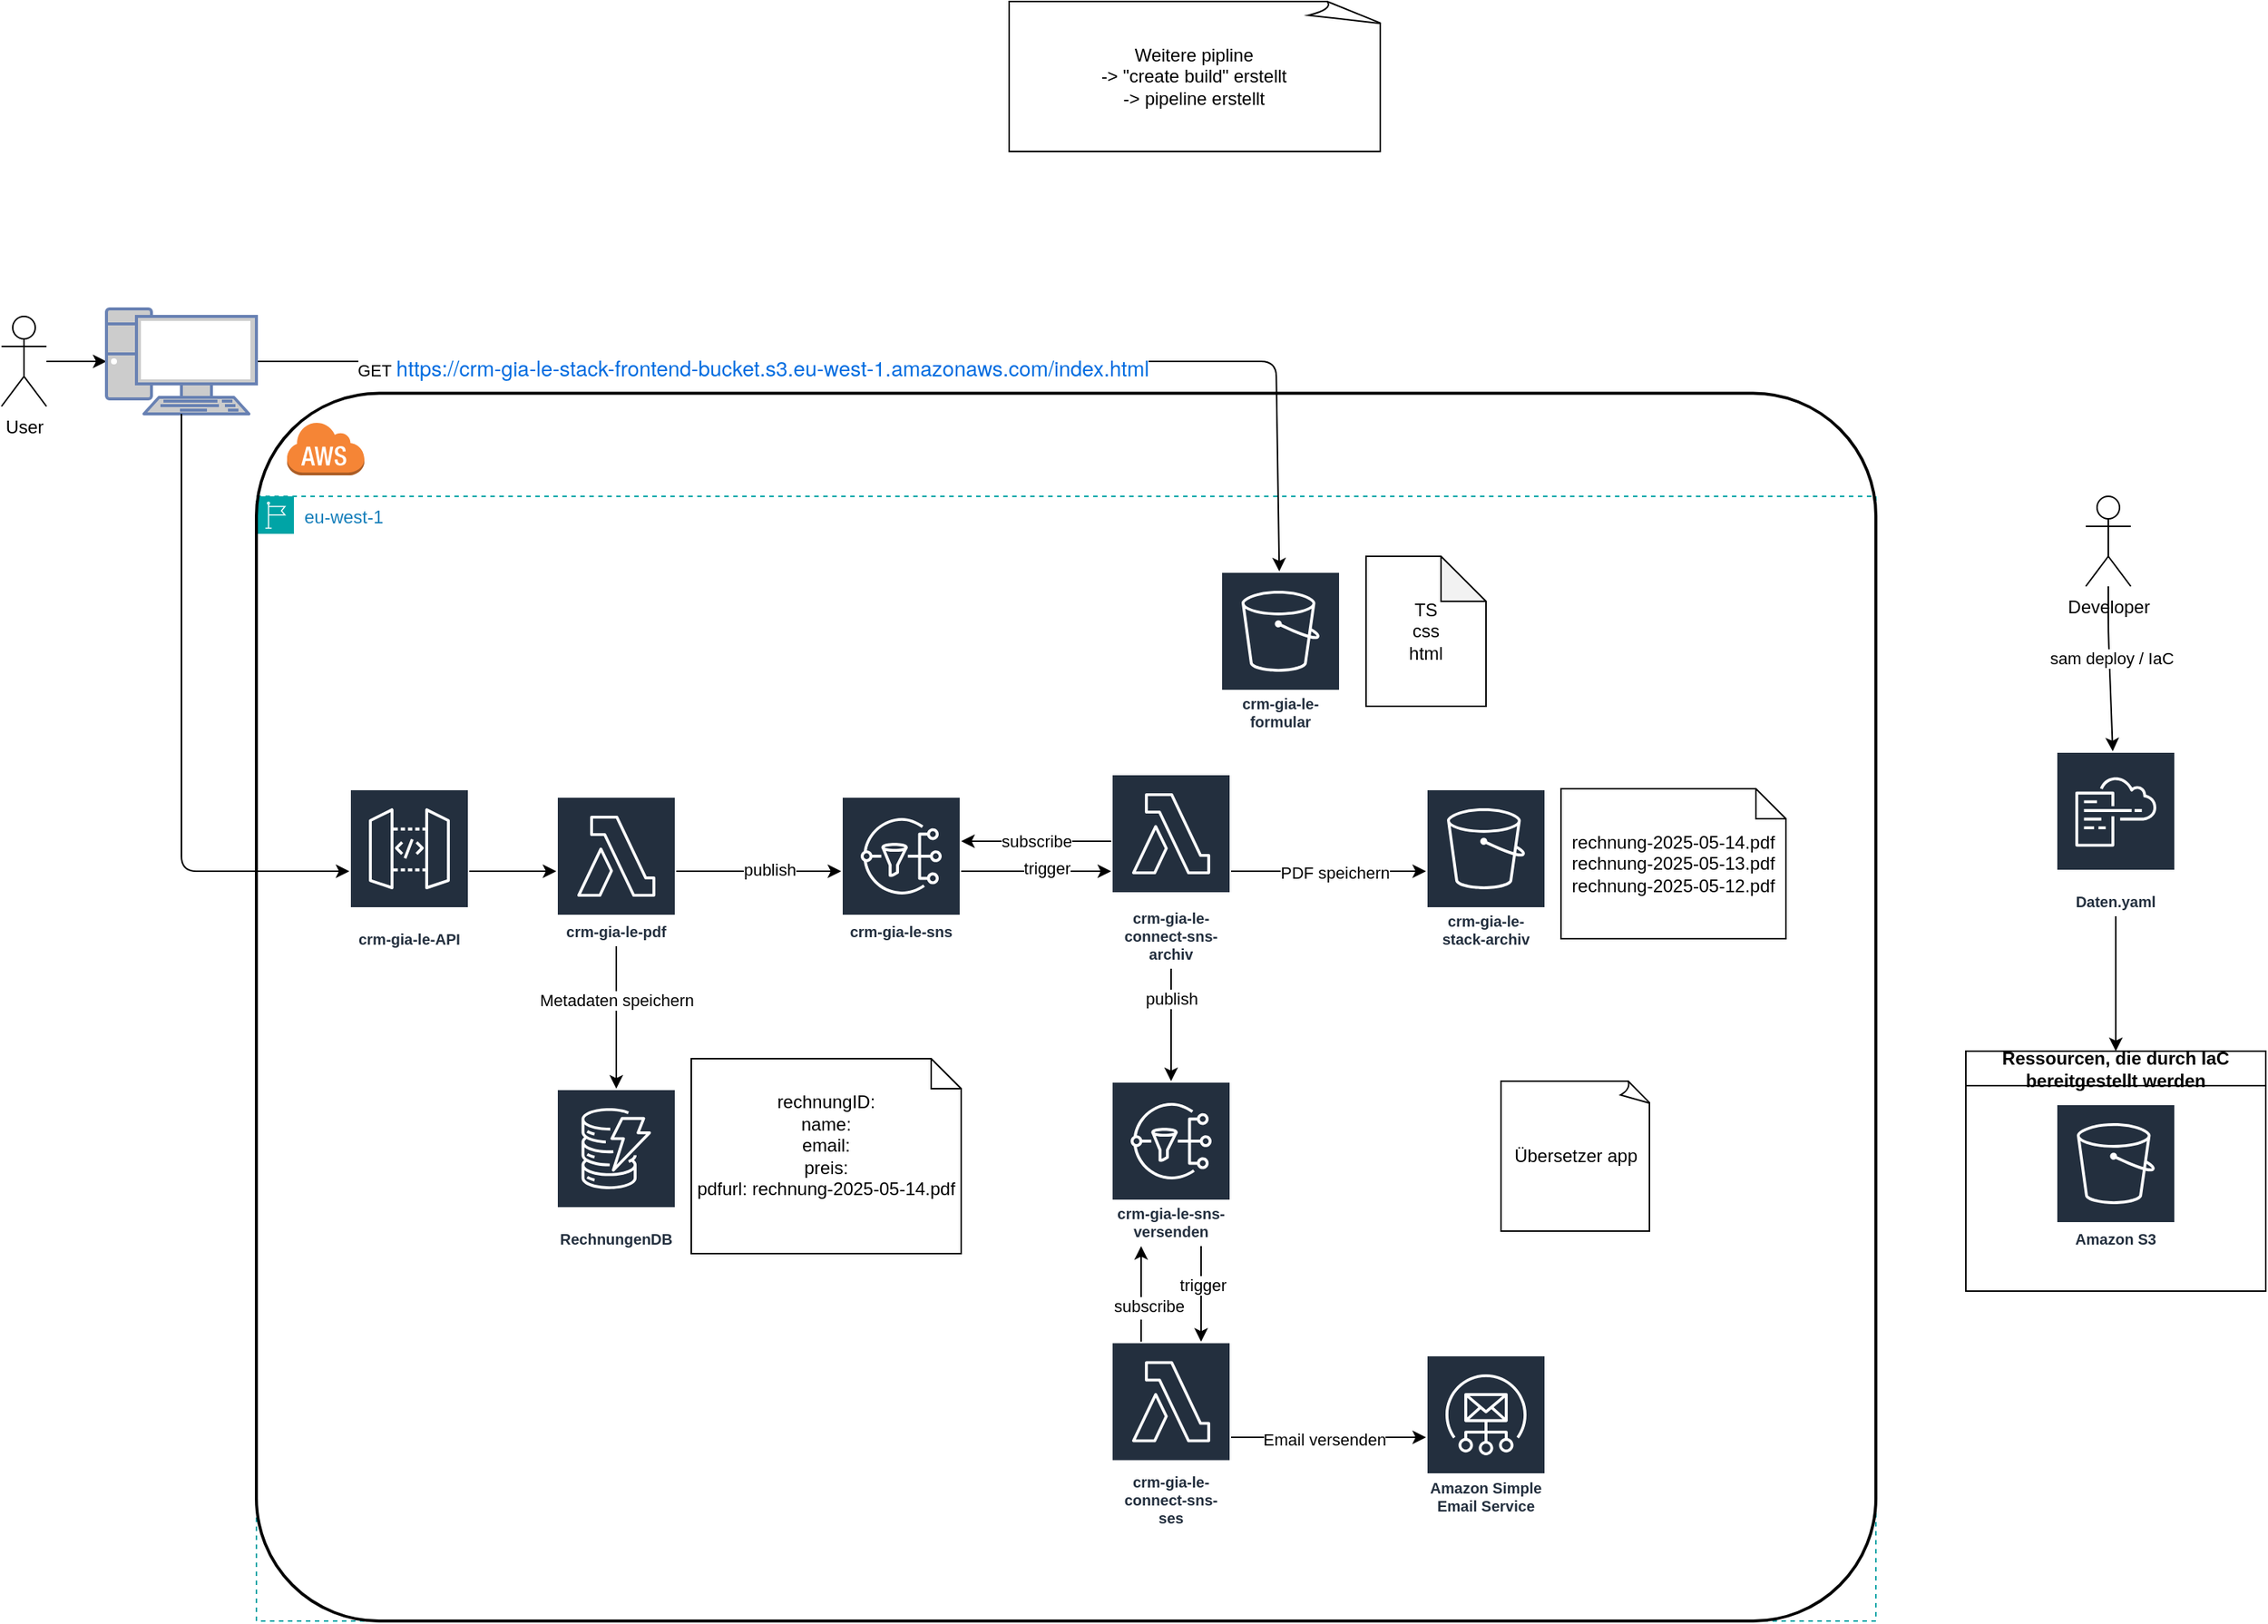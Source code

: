 <mxfile version="22.1.22" type="embed">
  <diagram name="Seite-1" id="vdwy2ADWtqlWa-Q7clY7">
    <mxGraphModel dx="1092" dy="2153" grid="1" gridSize="10" guides="1" tooltips="1" connect="1" arrows="1" fold="1" page="1" pageScale="1" pageWidth="827" pageHeight="1169" math="0" shadow="0">
      <root>
        <mxCell id="0" />
        <mxCell id="1" parent="0" />
        <mxCell id="125" value="eu-west-1" style="points=[[0,0],[0.25,0],[0.5,0],[0.75,0],[1,0],[1,0.25],[1,0.5],[1,0.75],[1,1],[0.75,1],[0.5,1],[0.25,1],[0,1],[0,0.75],[0,0.5],[0,0.25]];outlineConnect=0;gradientColor=none;html=1;whiteSpace=wrap;fontSize=12;fontStyle=0;container=1;pointerEvents=0;collapsible=0;recursiveResize=0;shape=mxgraph.aws4.group;grIcon=mxgraph.aws4.group_region;strokeColor=#00A4A6;fillColor=none;verticalAlign=top;align=left;spacingLeft=30;fontColor=#147EBA;dashed=1;" parent="1" vertex="1">
          <mxGeometry x="220" y="160" width="1080" height="750" as="geometry" />
        </mxCell>
        <mxCell id="126" value="" style="rounded=1;arcSize=10;dashed=0;fillColor=none;gradientColor=none;strokeWidth=2;" parent="125" vertex="1">
          <mxGeometry y="-68.75" width="1080" height="818.75" as="geometry" />
        </mxCell>
        <mxCell id="70" value="TS&lt;br&gt;css&lt;br&gt;html" style="shape=note;whiteSpace=wrap;html=1;backgroundOutline=1;darkOpacity=0.05;" parent="125" vertex="1">
          <mxGeometry x="740" y="40" width="80" height="100" as="geometry" />
        </mxCell>
        <mxCell id="JgduJuPoJpBLt58f9y2H-12" value="crm-gia-le-API" style="sketch=0;outlineConnect=0;fontColor=#232F3E;gradientColor=none;strokeColor=#ffffff;fillColor=#232F3E;dashed=0;verticalLabelPosition=middle;verticalAlign=bottom;align=center;html=1;whiteSpace=wrap;fontSize=10;fontStyle=1;spacing=3;shape=mxgraph.aws4.productIcon;prIcon=mxgraph.aws4.api_gateway;" parent="125" vertex="1">
          <mxGeometry x="62" y="195" width="80" height="110" as="geometry" />
        </mxCell>
        <mxCell id="JgduJuPoJpBLt58f9y2H-20" style="edgeStyle=orthogonalEdgeStyle;rounded=0;orthogonalLoop=1;jettySize=auto;html=1;" parent="125" source="JgduJuPoJpBLt58f9y2H-12" target="JgduJuPoJpBLt58f9y2H-10" edge="1">
          <mxGeometry relative="1" as="geometry">
            <mxPoint x="446" y="240" as="targetPoint" />
          </mxGeometry>
        </mxCell>
        <mxCell id="118" style="edgeStyle=orthogonalEdgeStyle;rounded=0;orthogonalLoop=1;jettySize=auto;html=1;" parent="125" source="JgduJuPoJpBLt58f9y2H-10" target="JgduJuPoJpBLt58f9y2H-31" edge="1">
          <mxGeometry relative="1" as="geometry" />
        </mxCell>
        <mxCell id="119" value="publish" style="edgeLabel;html=1;align=center;verticalAlign=middle;resizable=0;points=[];" parent="118" vertex="1" connectable="0">
          <mxGeometry x="0.127" y="1" relative="1" as="geometry">
            <mxPoint as="offset" />
          </mxGeometry>
        </mxCell>
        <mxCell id="140" style="edgeStyle=orthogonalEdgeStyle;rounded=0;orthogonalLoop=1;jettySize=auto;html=1;" edge="1" parent="125" source="JgduJuPoJpBLt58f9y2H-31" target="71">
          <mxGeometry relative="1" as="geometry" />
        </mxCell>
        <mxCell id="141" value="trigger" style="edgeLabel;html=1;align=center;verticalAlign=middle;resizable=0;points=[];" vertex="1" connectable="0" parent="140">
          <mxGeometry x="0.132" y="2" relative="1" as="geometry">
            <mxPoint as="offset" />
          </mxGeometry>
        </mxCell>
        <mxCell id="JgduJuPoJpBLt58f9y2H-31" value="crm-gia-le-sns" style="sketch=0;outlineConnect=0;fontColor=#232F3E;gradientColor=none;strokeColor=#ffffff;fillColor=#232F3E;dashed=0;verticalLabelPosition=middle;verticalAlign=bottom;align=center;html=1;whiteSpace=wrap;fontSize=10;fontStyle=1;spacing=3;shape=mxgraph.aws4.productIcon;prIcon=mxgraph.aws4.sns;" parent="125" vertex="1">
          <mxGeometry x="390" y="200" width="80" height="100" as="geometry" />
        </mxCell>
        <mxCell id="135" style="edgeStyle=orthogonalEdgeStyle;rounded=0;orthogonalLoop=1;jettySize=auto;html=1;" edge="1" parent="125" source="71" target="JgduJuPoJpBLt58f9y2H-31">
          <mxGeometry relative="1" as="geometry">
            <Array as="points">
              <mxPoint x="560" y="230" />
              <mxPoint x="560" y="230" />
            </Array>
          </mxGeometry>
        </mxCell>
        <mxCell id="136" value="subscribe" style="edgeLabel;html=1;align=center;verticalAlign=middle;resizable=0;points=[];" vertex="1" connectable="0" parent="135">
          <mxGeometry relative="1" as="geometry">
            <mxPoint as="offset" />
          </mxGeometry>
        </mxCell>
        <mxCell id="71" value="crm-gia-le-connect-sns-archiv" style="sketch=0;outlineConnect=0;fontColor=#232F3E;gradientColor=none;strokeColor=#ffffff;fillColor=#232F3E;dashed=0;verticalLabelPosition=middle;verticalAlign=bottom;align=center;html=1;whiteSpace=wrap;fontSize=10;fontStyle=1;spacing=3;shape=mxgraph.aws4.productIcon;prIcon=mxgraph.aws4.lambda;" parent="125" vertex="1">
          <mxGeometry x="570" y="185" width="80" height="130" as="geometry" />
        </mxCell>
        <mxCell id="108" style="edgeStyle=orthogonalEdgeStyle;rounded=0;orthogonalLoop=1;jettySize=auto;html=1;" parent="125" source="71" target="JgduJuPoJpBLt58f9y2H-24" edge="1">
          <mxGeometry relative="1" as="geometry" />
        </mxCell>
        <mxCell id="133" value="PDF speichern" style="edgeLabel;html=1;align=center;verticalAlign=middle;resizable=0;points=[];" vertex="1" connectable="0" parent="108">
          <mxGeometry x="0.063" y="-1" relative="1" as="geometry">
            <mxPoint as="offset" />
          </mxGeometry>
        </mxCell>
        <mxCell id="JgduJuPoJpBLt58f9y2H-24" value="crm-gia-le-stack-archiv" style="sketch=0;outlineConnect=0;fontColor=#232F3E;gradientColor=none;strokeColor=#ffffff;fillColor=#232F3E;dashed=0;verticalLabelPosition=middle;verticalAlign=bottom;align=center;html=1;whiteSpace=wrap;fontSize=10;fontStyle=1;spacing=3;shape=mxgraph.aws4.productIcon;prIcon=mxgraph.aws4.s3;" parent="125" vertex="1">
          <mxGeometry x="780" y="195" width="80" height="110" as="geometry" />
        </mxCell>
        <mxCell id="68" value="rechnung-2025-05-14.pdf&lt;div&gt;&lt;span style=&quot;color: rgb(0, 0, 0);&quot;&gt;rechnung-2025-05-13.pdf&lt;/span&gt;&lt;/div&gt;&lt;div&gt;&lt;span style=&quot;color: rgb(0, 0, 0);&quot;&gt;rechnung-2025-05-12.pdf&lt;/span&gt;&lt;span style=&quot;color: rgb(0, 0, 0);&quot;&gt;&lt;/span&gt;&lt;/div&gt;" style="shape=note;size=20;whiteSpace=wrap;html=1;" parent="125" vertex="1">
          <mxGeometry x="870" y="195" width="150" height="100" as="geometry" />
        </mxCell>
        <mxCell id="110" style="edgeStyle=orthogonalEdgeStyle;rounded=0;orthogonalLoop=1;jettySize=auto;html=1;" parent="125" source="71" target="101" edge="1">
          <mxGeometry relative="1" as="geometry" />
        </mxCell>
        <mxCell id="113" value="publish" style="edgeLabel;html=1;align=center;verticalAlign=middle;resizable=0;points=[];" parent="110" vertex="1" connectable="0">
          <mxGeometry x="-0.463" relative="1" as="geometry">
            <mxPoint as="offset" />
          </mxGeometry>
        </mxCell>
        <mxCell id="77" value="Übersetzer app" style="whiteSpace=wrap;html=1;shape=mxgraph.basic.document" parent="125" vertex="1">
          <mxGeometry x="830" y="390" width="100" height="100" as="geometry" />
        </mxCell>
        <mxCell id="142" style="edgeStyle=orthogonalEdgeStyle;rounded=0;orthogonalLoop=1;jettySize=auto;html=1;" edge="1" parent="125" source="101" target="JgduJuPoJpBLt58f9y2H-32">
          <mxGeometry relative="1" as="geometry">
            <Array as="points">
              <mxPoint x="630" y="550" />
              <mxPoint x="630" y="550" />
            </Array>
          </mxGeometry>
        </mxCell>
        <mxCell id="143" value="trigger" style="edgeLabel;html=1;align=center;verticalAlign=middle;resizable=0;points=[];" vertex="1" connectable="0" parent="142">
          <mxGeometry x="-0.182" y="1" relative="1" as="geometry">
            <mxPoint as="offset" />
          </mxGeometry>
        </mxCell>
        <mxCell id="101" value="crm-gia-le-sns-versenden" style="sketch=0;outlineConnect=0;fontColor=#232F3E;gradientColor=none;strokeColor=#ffffff;fillColor=#232F3E;dashed=0;verticalLabelPosition=middle;verticalAlign=bottom;align=center;html=1;whiteSpace=wrap;fontSize=10;fontStyle=1;spacing=3;shape=mxgraph.aws4.productIcon;prIcon=mxgraph.aws4.sns;" parent="125" vertex="1">
          <mxGeometry x="570" y="390" width="80" height="110" as="geometry" />
        </mxCell>
        <mxCell id="137" style="edgeStyle=orthogonalEdgeStyle;rounded=0;orthogonalLoop=1;jettySize=auto;html=1;" edge="1" parent="125">
          <mxGeometry relative="1" as="geometry">
            <mxPoint x="590" y="572.5" as="sourcePoint" />
            <mxPoint x="590" y="500" as="targetPoint" />
            <Array as="points">
              <mxPoint x="590" y="540" />
              <mxPoint x="590" y="540" />
            </Array>
          </mxGeometry>
        </mxCell>
        <mxCell id="138" value="Text" style="edgeLabel;html=1;align=center;verticalAlign=middle;resizable=0;points=[];" vertex="1" connectable="0" parent="137">
          <mxGeometry x="-0.16" relative="1" as="geometry">
            <mxPoint as="offset" />
          </mxGeometry>
        </mxCell>
        <mxCell id="139" value="subscribe" style="edgeLabel;html=1;align=center;verticalAlign=middle;resizable=0;points=[];" vertex="1" connectable="0" parent="137">
          <mxGeometry x="-0.096" y="-5" relative="1" as="geometry">
            <mxPoint as="offset" />
          </mxGeometry>
        </mxCell>
        <mxCell id="JgduJuPoJpBLt58f9y2H-32" value="crm-gia-le-connect-sns-ses" style="sketch=0;outlineConnect=0;fontColor=#232F3E;gradientColor=none;strokeColor=#ffffff;fillColor=#232F3E;dashed=0;verticalLabelPosition=middle;verticalAlign=bottom;align=center;html=1;whiteSpace=wrap;fontSize=10;fontStyle=1;spacing=3;shape=mxgraph.aws4.productIcon;prIcon=mxgraph.aws4.lambda;" parent="125" vertex="1">
          <mxGeometry x="570" y="563.75" width="80" height="127.5" as="geometry" />
        </mxCell>
        <mxCell id="JgduJuPoJpBLt58f9y2H-49" value="Amazon Simple Email Service" style="sketch=0;outlineConnect=0;fontColor=#232F3E;gradientColor=none;strokeColor=#ffffff;fillColor=#232F3E;dashed=0;verticalLabelPosition=middle;verticalAlign=bottom;align=center;html=1;whiteSpace=wrap;fontSize=10;fontStyle=1;spacing=3;shape=mxgraph.aws4.productIcon;prIcon=mxgraph.aws4.simple_email_service;" parent="125" vertex="1">
          <mxGeometry x="780" y="572.5" width="80" height="110" as="geometry" />
        </mxCell>
        <mxCell id="112" style="edgeStyle=orthogonalEdgeStyle;rounded=0;orthogonalLoop=1;jettySize=auto;html=1;" parent="125" source="JgduJuPoJpBLt58f9y2H-32" target="JgduJuPoJpBLt58f9y2H-49" edge="1">
          <mxGeometry relative="1" as="geometry" />
        </mxCell>
        <mxCell id="134" value="Email versenden" style="edgeLabel;html=1;align=center;verticalAlign=middle;resizable=0;points=[];" vertex="1" connectable="0" parent="112">
          <mxGeometry x="-0.055" y="-1" relative="1" as="geometry">
            <mxPoint as="offset" />
          </mxGeometry>
        </mxCell>
        <mxCell id="69" value="&lt;div&gt;rechnungID:&lt;/div&gt;&lt;div&gt;name:&lt;/div&gt;&lt;div&gt;email:&lt;/div&gt;&lt;div&gt;preis:&lt;/div&gt;&lt;div&gt;pdfurl:&amp;nbsp;&lt;span style=&quot;color: rgb(0, 0, 0); background-color: transparent;&quot;&gt;rechnung-2025-05-14.pdf&lt;/span&gt;&lt;/div&gt;&lt;div&gt;&lt;br&gt;&lt;/div&gt;" style="shape=note;size=20;whiteSpace=wrap;html=1;" parent="125" vertex="1">
          <mxGeometry x="290" y="375" width="180" height="130" as="geometry" />
        </mxCell>
        <mxCell id="JgduJuPoJpBLt58f9y2H-10" value="crm-gia-le-pdf" style="sketch=0;outlineConnect=0;fontColor=#232F3E;gradientColor=none;strokeColor=#ffffff;fillColor=#232F3E;dashed=0;verticalLabelPosition=middle;verticalAlign=bottom;align=center;html=1;whiteSpace=wrap;fontSize=10;fontStyle=1;spacing=3;shape=mxgraph.aws4.productIcon;prIcon=mxgraph.aws4.lambda;" parent="125" vertex="1">
          <mxGeometry x="200" y="200" width="80" height="100" as="geometry" />
        </mxCell>
        <mxCell id="104" style="edgeStyle=orthogonalEdgeStyle;rounded=0;orthogonalLoop=1;jettySize=auto;html=1;" parent="125" source="JgduJuPoJpBLt58f9y2H-10" target="15" edge="1">
          <mxGeometry relative="1" as="geometry" />
        </mxCell>
        <mxCell id="132" value="Metadaten speichern" style="edgeLabel;html=1;align=center;verticalAlign=middle;resizable=0;points=[];" vertex="1" connectable="0" parent="104">
          <mxGeometry x="-0.242" relative="1" as="geometry">
            <mxPoint as="offset" />
          </mxGeometry>
        </mxCell>
        <mxCell id="15" value="RechnungenDB" style="sketch=0;outlineConnect=0;fontColor=#232F3E;gradientColor=none;strokeColor=#ffffff;fillColor=#232F3E;dashed=0;verticalLabelPosition=middle;verticalAlign=bottom;align=center;html=1;whiteSpace=wrap;fontSize=10;fontStyle=1;spacing=3;shape=mxgraph.aws4.productIcon;prIcon=mxgraph.aws4.dynamodb;" parent="125" vertex="1">
          <mxGeometry x="200" y="395" width="80" height="110" as="geometry" />
        </mxCell>
        <mxCell id="5" style="edgeStyle=none;html=1;" parent="1" source="JgduJuPoJpBLt58f9y2H-1" target="2" edge="1">
          <mxGeometry relative="1" as="geometry" />
        </mxCell>
        <mxCell id="JgduJuPoJpBLt58f9y2H-1" value="User" style="shape=umlActor;verticalLabelPosition=bottom;verticalAlign=top;html=1;outlineConnect=0;" parent="1" vertex="1">
          <mxGeometry x="50" y="40" width="30" height="60" as="geometry" />
        </mxCell>
        <mxCell id="JgduJuPoJpBLt58f9y2H-7" value="crm-gia-le-formular" style="sketch=0;outlineConnect=0;fontColor=#232F3E;gradientColor=none;strokeColor=#ffffff;fillColor=#232F3E;dashed=0;verticalLabelPosition=middle;verticalAlign=bottom;align=center;html=1;whiteSpace=wrap;fontSize=10;fontStyle=1;spacing=3;shape=mxgraph.aws4.productIcon;prIcon=mxgraph.aws4.s3;" parent="1" vertex="1">
          <mxGeometry x="863" y="210" width="80" height="110" as="geometry" />
        </mxCell>
        <mxCell id="6" style="edgeStyle=none;html=1;" parent="1" source="2" target="JgduJuPoJpBLt58f9y2H-7" edge="1">
          <mxGeometry relative="1" as="geometry">
            <Array as="points">
              <mxPoint x="900" y="70" />
            </Array>
          </mxGeometry>
        </mxCell>
        <mxCell id="7" value="GET&amp;nbsp;&lt;a style=&quot;-webkit-font-smoothing: inherit; border-collapse: separate; border-spacing: 0px; box-sizing: border-box; caption-side: top; color: rgb(0, 108, 224); cursor: auto; direction: inherit; display: inline; empty-cells: show; font-family: &amp;quot;Amazon Ember&amp;quot;, &amp;quot;Helvetica Neue&amp;quot;, Roboto, Arial, sans-serif; font-size: 14px; font-stretch: normal; font-variant-numeric: normal; font-variant-east-asian: normal; font-variant-alternates: normal; font-variant-position: normal; hyphens: none; line-height: 20px; list-style: outside none disc; tab-size: 8; text-align: start; text-decoration-color: transparent; text-decoration-line: none; text-decoration-thickness: 1px; text-shadow: none; text-underline-offset: 0.25em; transition-duration: 0.165s; transition-property: color, text-decoration, -webkit-text-decoration; visibility: visible;&quot; href=&quot;https://crm-gia-le-stack-frontend-bucket.s3.eu-west-1.amazonaws.com/index.html&quot; data-analytics-funnel-value=&quot;link1183-1747668666475-4787&quot; class=&quot;awsui_link_4c84z_ornir_145 awsui_variant-secondary_4c84z_ornir_211 awsui_font-size-body-m_4c84z_ornir_475&quot; data-awsui-analytics=&quot;{&amp;quot;action&amp;quot;:&amp;quot;click&amp;quot;,&amp;quot;detail&amp;quot;:{&amp;quot;label&amp;quot;:{&amp;quot;root&amp;quot;:&amp;quot;self&amp;quot;},&amp;quot;external&amp;quot;:&amp;quot;false&amp;quot;,&amp;quot;href&amp;quot;:&amp;quot;https://crm-gia-le-stack-frontend-bucket.s3.eu-west-1.amazonaws.com/index.html&amp;quot;},&amp;quot;component&amp;quot;:{&amp;quot;name&amp;quot;:&amp;quot;awsui.Link&amp;quot;,&amp;quot;label&amp;quot;:{&amp;quot;root&amp;quot;:&amp;quot;self&amp;quot;},&amp;quot;properties&amp;quot;:{&amp;quot;variant&amp;quot;:&amp;quot;secondary&amp;quot;}}}&quot; id=&quot;link-self1184-1747668666475-9149&quot;&gt;https://crm-gia-le-stack-frontend-bucket.s3.eu-west-1.amazonaws.com/index.html&lt;/a&gt;" style="edgeLabel;html=1;align=center;verticalAlign=middle;resizable=0;points=[];" parent="6" vertex="1" connectable="0">
          <mxGeometry x="-0.19" y="-3" relative="1" as="geometry">
            <mxPoint x="-1" as="offset" />
          </mxGeometry>
        </mxCell>
        <mxCell id="2" value="" style="fontColor=#0066CC;verticalAlign=top;verticalLabelPosition=bottom;labelPosition=center;align=center;html=1;outlineConnect=0;fillColor=#CCCCCC;strokeColor=#6881B3;gradientColor=none;gradientDirection=north;strokeWidth=2;shape=mxgraph.networks.pc;" parent="1" vertex="1">
          <mxGeometry x="120" y="35" width="100" height="70" as="geometry" />
        </mxCell>
        <mxCell id="38" style="edgeStyle=none;html=1;" parent="1" source="36" target="37" edge="1">
          <mxGeometry relative="1" as="geometry">
            <Array as="points">
              <mxPoint x="1455" y="250" />
            </Array>
          </mxGeometry>
        </mxCell>
        <mxCell id="39" value="sam deploy / IaC" style="edgeLabel;html=1;align=center;verticalAlign=middle;resizable=0;points=[];" parent="38" vertex="1" connectable="0">
          <mxGeometry x="-0.14" y="1" relative="1" as="geometry">
            <mxPoint as="offset" />
          </mxGeometry>
        </mxCell>
        <mxCell id="36" value="Developer" style="shape=umlActor;verticalLabelPosition=bottom;verticalAlign=top;html=1;outlineConnect=0;" parent="1" vertex="1">
          <mxGeometry x="1440" y="160" width="30" height="60" as="geometry" />
        </mxCell>
        <mxCell id="103" style="edgeStyle=orthogonalEdgeStyle;rounded=0;orthogonalLoop=1;jettySize=auto;html=1;" parent="1" source="37" edge="1" target="54">
          <mxGeometry relative="1" as="geometry">
            <mxPoint x="1340" y="25.0" as="targetPoint" />
          </mxGeometry>
        </mxCell>
        <mxCell id="37" value="Daten.yaml" style="sketch=0;outlineConnect=0;fontColor=#232F3E;gradientColor=none;strokeColor=#ffffff;fillColor=#232F3E;dashed=0;verticalLabelPosition=middle;verticalAlign=bottom;align=center;html=1;whiteSpace=wrap;fontSize=10;fontStyle=1;spacing=3;shape=mxgraph.aws4.productIcon;prIcon=mxgraph.aws4.cloudformation;" parent="1" vertex="1">
          <mxGeometry x="1420" y="330" width="80" height="110" as="geometry" />
        </mxCell>
        <mxCell id="54" value="Ressourcen, die durch IaC bereitgestellt werden" style="swimlane;whiteSpace=wrap;html=1;startSize=23;" parent="1" vertex="1">
          <mxGeometry x="1360" y="530" width="200" height="160" as="geometry" />
        </mxCell>
        <mxCell id="40" value="Amazon S3" style="sketch=0;outlineConnect=0;fontColor=#232F3E;gradientColor=none;strokeColor=#ffffff;fillColor=#232F3E;dashed=0;verticalLabelPosition=middle;verticalAlign=bottom;align=center;html=1;whiteSpace=wrap;fontSize=10;fontStyle=1;spacing=3;shape=mxgraph.aws4.productIcon;prIcon=mxgraph.aws4.s3;" parent="54" vertex="1">
          <mxGeometry x="60" y="35" width="80" height="100" as="geometry" />
        </mxCell>
        <mxCell id="79" value="Weitere pipline&amp;nbsp;&lt;br&gt;-&amp;gt; &quot;create build&quot; erstellt&amp;nbsp;&lt;br&gt;-&amp;gt; pipeline erstellt&amp;nbsp;" style="whiteSpace=wrap;html=1;shape=mxgraph.basic.document" parent="1" vertex="1">
          <mxGeometry x="722" y="-170" width="250" height="100" as="geometry" />
        </mxCell>
        <mxCell id="8" style="edgeStyle=none;html=1;" parent="1" source="2" target="JgduJuPoJpBLt58f9y2H-12" edge="1">
          <mxGeometry relative="1" as="geometry">
            <Array as="points">
              <mxPoint x="170" y="410" />
            </Array>
            <mxPoint x="140" y="-60" as="sourcePoint" />
          </mxGeometry>
        </mxCell>
        <mxCell id="127" value="" style="dashed=0;html=1;shape=mxgraph.aws3.cloud;fillColor=#F58536;gradientColor=none;dashed=0;" parent="1" vertex="1">
          <mxGeometry x="240" y="110" width="52" height="36" as="geometry" />
        </mxCell>
      </root>
    </mxGraphModel>
  </diagram>
</mxfile>
